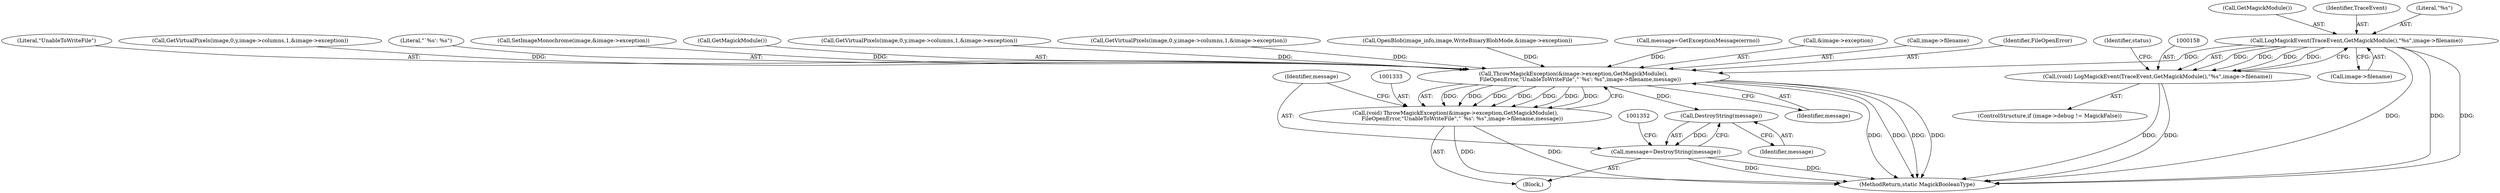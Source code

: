 digraph "0_ImageMagick_560e6e512961008938aa1d1b9aab06347b1c8f9b@pointer" {
"1000159" [label="(Call,LogMagickEvent(TraceEvent,GetMagickModule(),\"%s\",image->filename))"];
"1000157" [label="(Call,(void) LogMagickEvent(TraceEvent,GetMagickModule(),\"%s\",image->filename))"];
"1001334" [label="(Call,ThrowMagickException(&image->exception,GetMagickModule(),\n        FileOpenError,\"UnableToWriteFile\",\"`%s': %s\",image->filename,message))"];
"1001332" [label="(Call,(void) ThrowMagickException(&image->exception,GetMagickModule(),\n        FileOpenError,\"UnableToWriteFile\",\"`%s': %s\",image->filename,message))"];
"1001349" [label="(Call,DestroyString(message))"];
"1001347" [label="(Call,message=DestroyString(message))"];
"1001346" [label="(Identifier,message)"];
"1001341" [label="(Literal,\"UnableToWriteFile\")"];
"1001334" [label="(Call,ThrowMagickException(&image->exception,GetMagickModule(),\n        FileOpenError,\"UnableToWriteFile\",\"`%s': %s\",image->filename,message))"];
"1000777" [label="(Call,GetVirtualPixels(image,0,y,image->columns,1,&image->exception))"];
"1000163" [label="(Call,image->filename)"];
"1000151" [label="(ControlStructure,if (image->debug != MagickFalse))"];
"1001342" [label="(Literal,\"`%s': %s\")"];
"1000157" [label="(Call,(void) LogMagickEvent(TraceEvent,GetMagickModule(),\"%s\",image->filename))"];
"1000303" [label="(Call,SetImageMonochrome(image,&image->exception))"];
"1000167" [label="(Identifier,status)"];
"1001339" [label="(Call,GetMagickModule())"];
"1001350" [label="(Identifier,message)"];
"1001326" [label="(Block,)"];
"1000966" [label="(Call,GetVirtualPixels(image,0,y,image->columns,1,&image->exception))"];
"1001069" [label="(Call,GetVirtualPixels(image,0,y,image->columns,1,&image->exception))"];
"1000168" [label="(Call,OpenBlob(image_info,image,WriteBinaryBlobMode,&image->exception))"];
"1001357" [label="(MethodReturn,static MagickBooleanType)"];
"1000159" [label="(Call,LogMagickEvent(TraceEvent,GetMagickModule(),\"%s\",image->filename))"];
"1001332" [label="(Call,(void) ThrowMagickException(&image->exception,GetMagickModule(),\n        FileOpenError,\"UnableToWriteFile\",\"`%s': %s\",image->filename,message))"];
"1000161" [label="(Call,GetMagickModule())"];
"1001328" [label="(Call,message=GetExceptionMessage(errno))"];
"1001335" [label="(Call,&image->exception)"];
"1001347" [label="(Call,message=DestroyString(message))"];
"1001349" [label="(Call,DestroyString(message))"];
"1001348" [label="(Identifier,message)"];
"1001343" [label="(Call,image->filename)"];
"1000160" [label="(Identifier,TraceEvent)"];
"1000162" [label="(Literal,\"%s\")"];
"1001340" [label="(Identifier,FileOpenError)"];
"1000159" -> "1000157"  [label="AST: "];
"1000159" -> "1000163"  [label="CFG: "];
"1000160" -> "1000159"  [label="AST: "];
"1000161" -> "1000159"  [label="AST: "];
"1000162" -> "1000159"  [label="AST: "];
"1000163" -> "1000159"  [label="AST: "];
"1000157" -> "1000159"  [label="CFG: "];
"1000159" -> "1001357"  [label="DDG: "];
"1000159" -> "1001357"  [label="DDG: "];
"1000159" -> "1001357"  [label="DDG: "];
"1000159" -> "1000157"  [label="DDG: "];
"1000159" -> "1000157"  [label="DDG: "];
"1000159" -> "1000157"  [label="DDG: "];
"1000159" -> "1000157"  [label="DDG: "];
"1000159" -> "1001334"  [label="DDG: "];
"1000157" -> "1000151"  [label="AST: "];
"1000158" -> "1000157"  [label="AST: "];
"1000167" -> "1000157"  [label="CFG: "];
"1000157" -> "1001357"  [label="DDG: "];
"1000157" -> "1001357"  [label="DDG: "];
"1001334" -> "1001332"  [label="AST: "];
"1001334" -> "1001346"  [label="CFG: "];
"1001335" -> "1001334"  [label="AST: "];
"1001339" -> "1001334"  [label="AST: "];
"1001340" -> "1001334"  [label="AST: "];
"1001341" -> "1001334"  [label="AST: "];
"1001342" -> "1001334"  [label="AST: "];
"1001343" -> "1001334"  [label="AST: "];
"1001346" -> "1001334"  [label="AST: "];
"1001332" -> "1001334"  [label="CFG: "];
"1001334" -> "1001357"  [label="DDG: "];
"1001334" -> "1001357"  [label="DDG: "];
"1001334" -> "1001357"  [label="DDG: "];
"1001334" -> "1001357"  [label="DDG: "];
"1001334" -> "1001332"  [label="DDG: "];
"1001334" -> "1001332"  [label="DDG: "];
"1001334" -> "1001332"  [label="DDG: "];
"1001334" -> "1001332"  [label="DDG: "];
"1001334" -> "1001332"  [label="DDG: "];
"1001334" -> "1001332"  [label="DDG: "];
"1001334" -> "1001332"  [label="DDG: "];
"1000777" -> "1001334"  [label="DDG: "];
"1000168" -> "1001334"  [label="DDG: "];
"1001069" -> "1001334"  [label="DDG: "];
"1000303" -> "1001334"  [label="DDG: "];
"1000966" -> "1001334"  [label="DDG: "];
"1001328" -> "1001334"  [label="DDG: "];
"1001334" -> "1001349"  [label="DDG: "];
"1001332" -> "1001326"  [label="AST: "];
"1001333" -> "1001332"  [label="AST: "];
"1001348" -> "1001332"  [label="CFG: "];
"1001332" -> "1001357"  [label="DDG: "];
"1001332" -> "1001357"  [label="DDG: "];
"1001349" -> "1001347"  [label="AST: "];
"1001349" -> "1001350"  [label="CFG: "];
"1001350" -> "1001349"  [label="AST: "];
"1001347" -> "1001349"  [label="CFG: "];
"1001349" -> "1001347"  [label="DDG: "];
"1001347" -> "1001326"  [label="AST: "];
"1001348" -> "1001347"  [label="AST: "];
"1001352" -> "1001347"  [label="CFG: "];
"1001347" -> "1001357"  [label="DDG: "];
"1001347" -> "1001357"  [label="DDG: "];
}
